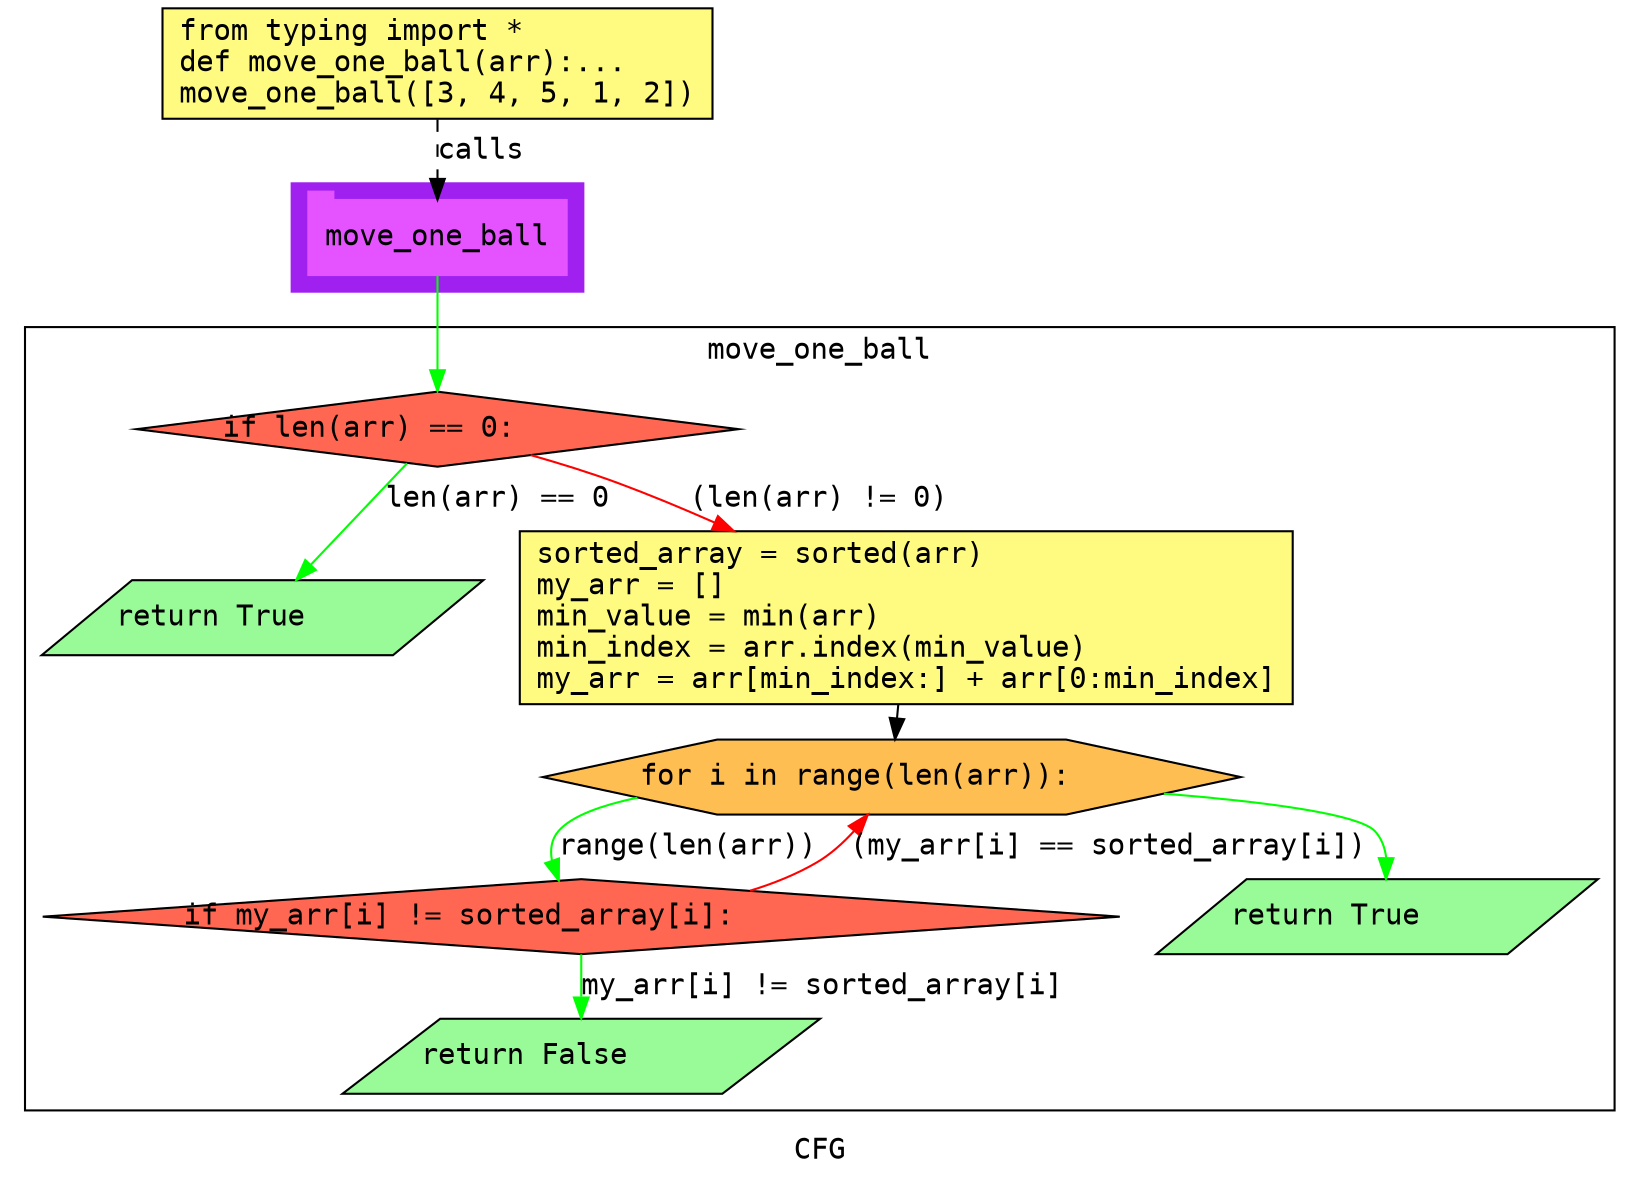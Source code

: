digraph cluster120CFG {
	graph [bb="0,0,770,560",
		compound=True,
		fontname="DejaVu Sans Mono",
		label=CFG,
		lheight=0.21,
		lp="385,11.5",
		lwidth=0.35,
		pack=False,
		rankdir=TB,
		ranksep=0.02
	];
	node [fontname="DejaVu Sans Mono",
		label="\N"
	];
	edge [fontname="DejaVu Sans Mono"];
	subgraph cluster_1 {
		graph [bb="134,424,274,476",
			color=purple,
			compound=true,
			fontname="DejaVu Sans Mono",
			label="",
			rankdir=TB,
			ranksep=0.02,
			shape=tab,
			style=filled
		];
		node [fontname="DejaVu Sans Mono"];
		edge [fontname="DejaVu Sans Mono"];
		21	[color="#E552FF",
			height=0.5,
			label=move_one_ball,
			linenum="[16]",
			pos="204,450",
			shape=tab,
			style=filled,
			width=1.7222];
	}
	subgraph cluster0move_one_ball {
		graph [bb="8,31,762,407",
			compound=True,
			fontname="DejaVu Sans Mono",
			label=move_one_ball,
			lheight=0.21,
			lp="385,395.5",
			lwidth=1.50,
			pack=False,
			rankdir=TB,
			ranksep=0.02
		];
		node [fontname="DejaVu Sans Mono"];
		edge [fontname="DejaVu Sans Mono"];
		subgraph cluster_3 {
			graph [color=purple,
				compound=true,
				fontname="DejaVu Sans Mono",
				label="",
				rankdir=TB,
				ranksep=0.02,
				shape=tab,
				style=filled
			];
			node [fontname="DejaVu Sans Mono"];
			edge [fontname="DejaVu Sans Mono"];
		}
		subgraph cluster_6 {
			graph [color=purple,
				compound=true,
				fontname="DejaVu Sans Mono",
				label="",
				rankdir=TB,
				ranksep=0.02,
				shape=tab,
				style=filled
			];
			node [fontname="DejaVu Sans Mono"];
			edge [fontname="DejaVu Sans Mono"];
		}
		subgraph cluster_11 {
			graph [color=purple,
				compound=true,
				fontname="DejaVu Sans Mono",
				label="",
				rankdir=TB,
				ranksep=0.02,
				shape=tab,
				style=filled
			];
			node [fontname="DejaVu Sans Mono"];
			edge [fontname="DejaVu Sans Mono"];
		}
		3	[fillcolor="#FF6752",
			height=0.5,
			label="if len(arr) == 0:\l",
			linenum="[3]",
			pos="204,358",
			shape=diamond,
			style="filled,solid",
			width=4.0085];
		5	[fillcolor="#98fb98",
			height=0.5,
			label="return True\l",
			linenum="[4]",
			pos="118,267.5",
			shape=parallelogram,
			style="filled,solid",
			width=2.8323];
		3 -> 5	[color=green,
			label="len(arr) == 0",
			lp="232,324.5",
			pos="e,134.57,285.55 189.02,341.58 175.95,328.14 156.77,308.39 141.63,292.82"];
		6	[fillcolor="#FFFB81",
			height=1.1528,
			label="sorted_array = sorted(arr)\lmy_arr = []\lmin_value = min(arr)\lmin_index = arr.index(min_value)\lmy_arr = arr[min_index:] + arr[\
0:min_index]\l",
			linenum="[5, 6, 8, 9, 10]",
			pos="423,267.5",
			shape=rectangle,
			style="filled,solid",
			width=5.1528];
		3 -> 6	[color=red,
			label="(len(arr) != 0)",
			lp="385,324.5",
			pos="e,343.39,309.09 248.65,345.51 262.09,341.66 276.78,337.04 290,332 304.42,326.51 319.42,320.08 333.93,313.46"];
		11	[fillcolor="#FFBE52",
			height=0.5,
			label="for i in range(len(arr)):\l",
			linenum="[11]",
			pos="413,191",
			shape=hexagon,
			style="filled,solid",
			width=4.6489];
		6 -> 11	[color=black,
			pos="e,415.3,209.16 417.53,225.76 417.24,223.57 416.95,221.4 416.66,219.27"];
		14	[fillcolor="#FF6752",
			height=0.5,
			label="if my_arr[i] != sorted_array[i]:\l",
			linenum="[12]",
			pos="274,124",
			shape=diamond,
			style="filled,solid",
			width=7.1745];
		11 -> 14	[color=green,
			label="range(len(arr))",
			lp="313,157.5",
			pos="e,255.79,141.08 290.19,181.4 272.11,177.7 257.39,172.45 251,165 246.96,160.29 247.47,154.77 250.15,149.36"];
		15	[fillcolor="#98fb98",
			height=0.5,
			label="return True\l",
			linenum="[14]",
			pos="652,124",
			shape=parallelogram,
			style="filled,solid",
			width=2.8323];
		11 -> 15	[color=green,
			pos="e,654.34,142.29 542.76,182.88 592.21,178.91 638.77,173.09 647,165 650.41,161.65 652.35,157.25 653.37,152.59"];
		14 -> 11	[color=red,
			label="(my_arr[i] == sorted_array[i])",
			lp="519,157.5",
			pos="e,402.3,172.97 349.47,136.8 359.82,140.16 369.97,144.47 379,150 385.26,153.84 390.96,159.23 395.81,164.81"];
		16	[fillcolor="#98fb98",
			height=0.5,
			label="return False\l",
			linenum="[13]",
			pos="274,57",
			shape=parallelogram,
			style="filled,solid",
			width=3.0706];
		14 -> 16	[color=green,
			label="my_arr[i] != sorted_array[i]",
			lp="390,90.5",
			pos="e,274,75.19 274,105.92 274,99.702 274,92.5 274,85.6"];
	}
	1	[fillcolor="#FFFB81",
		height=0.73611,
		label="from typing import *\ldef move_one_ball(arr):...\lmove_one_ball([3, 4, 5, 1, 2])\l",
		linenum="[1]",
		pos="204,533.5",
		shape=rectangle,
		style="filled,solid",
		width=3.6667];
	1 -> 21	[label=calls,
		lp="225,491.5",
		pos="e,204,468.13 204,506.71 204,497.66 204,487.47 204,478.3",
		style=dashed];
	21 -> 3	[color=green,
		pos="e,204,376.3 204,431.65 204,418.82 204,401.11 204,386.38"];
}
